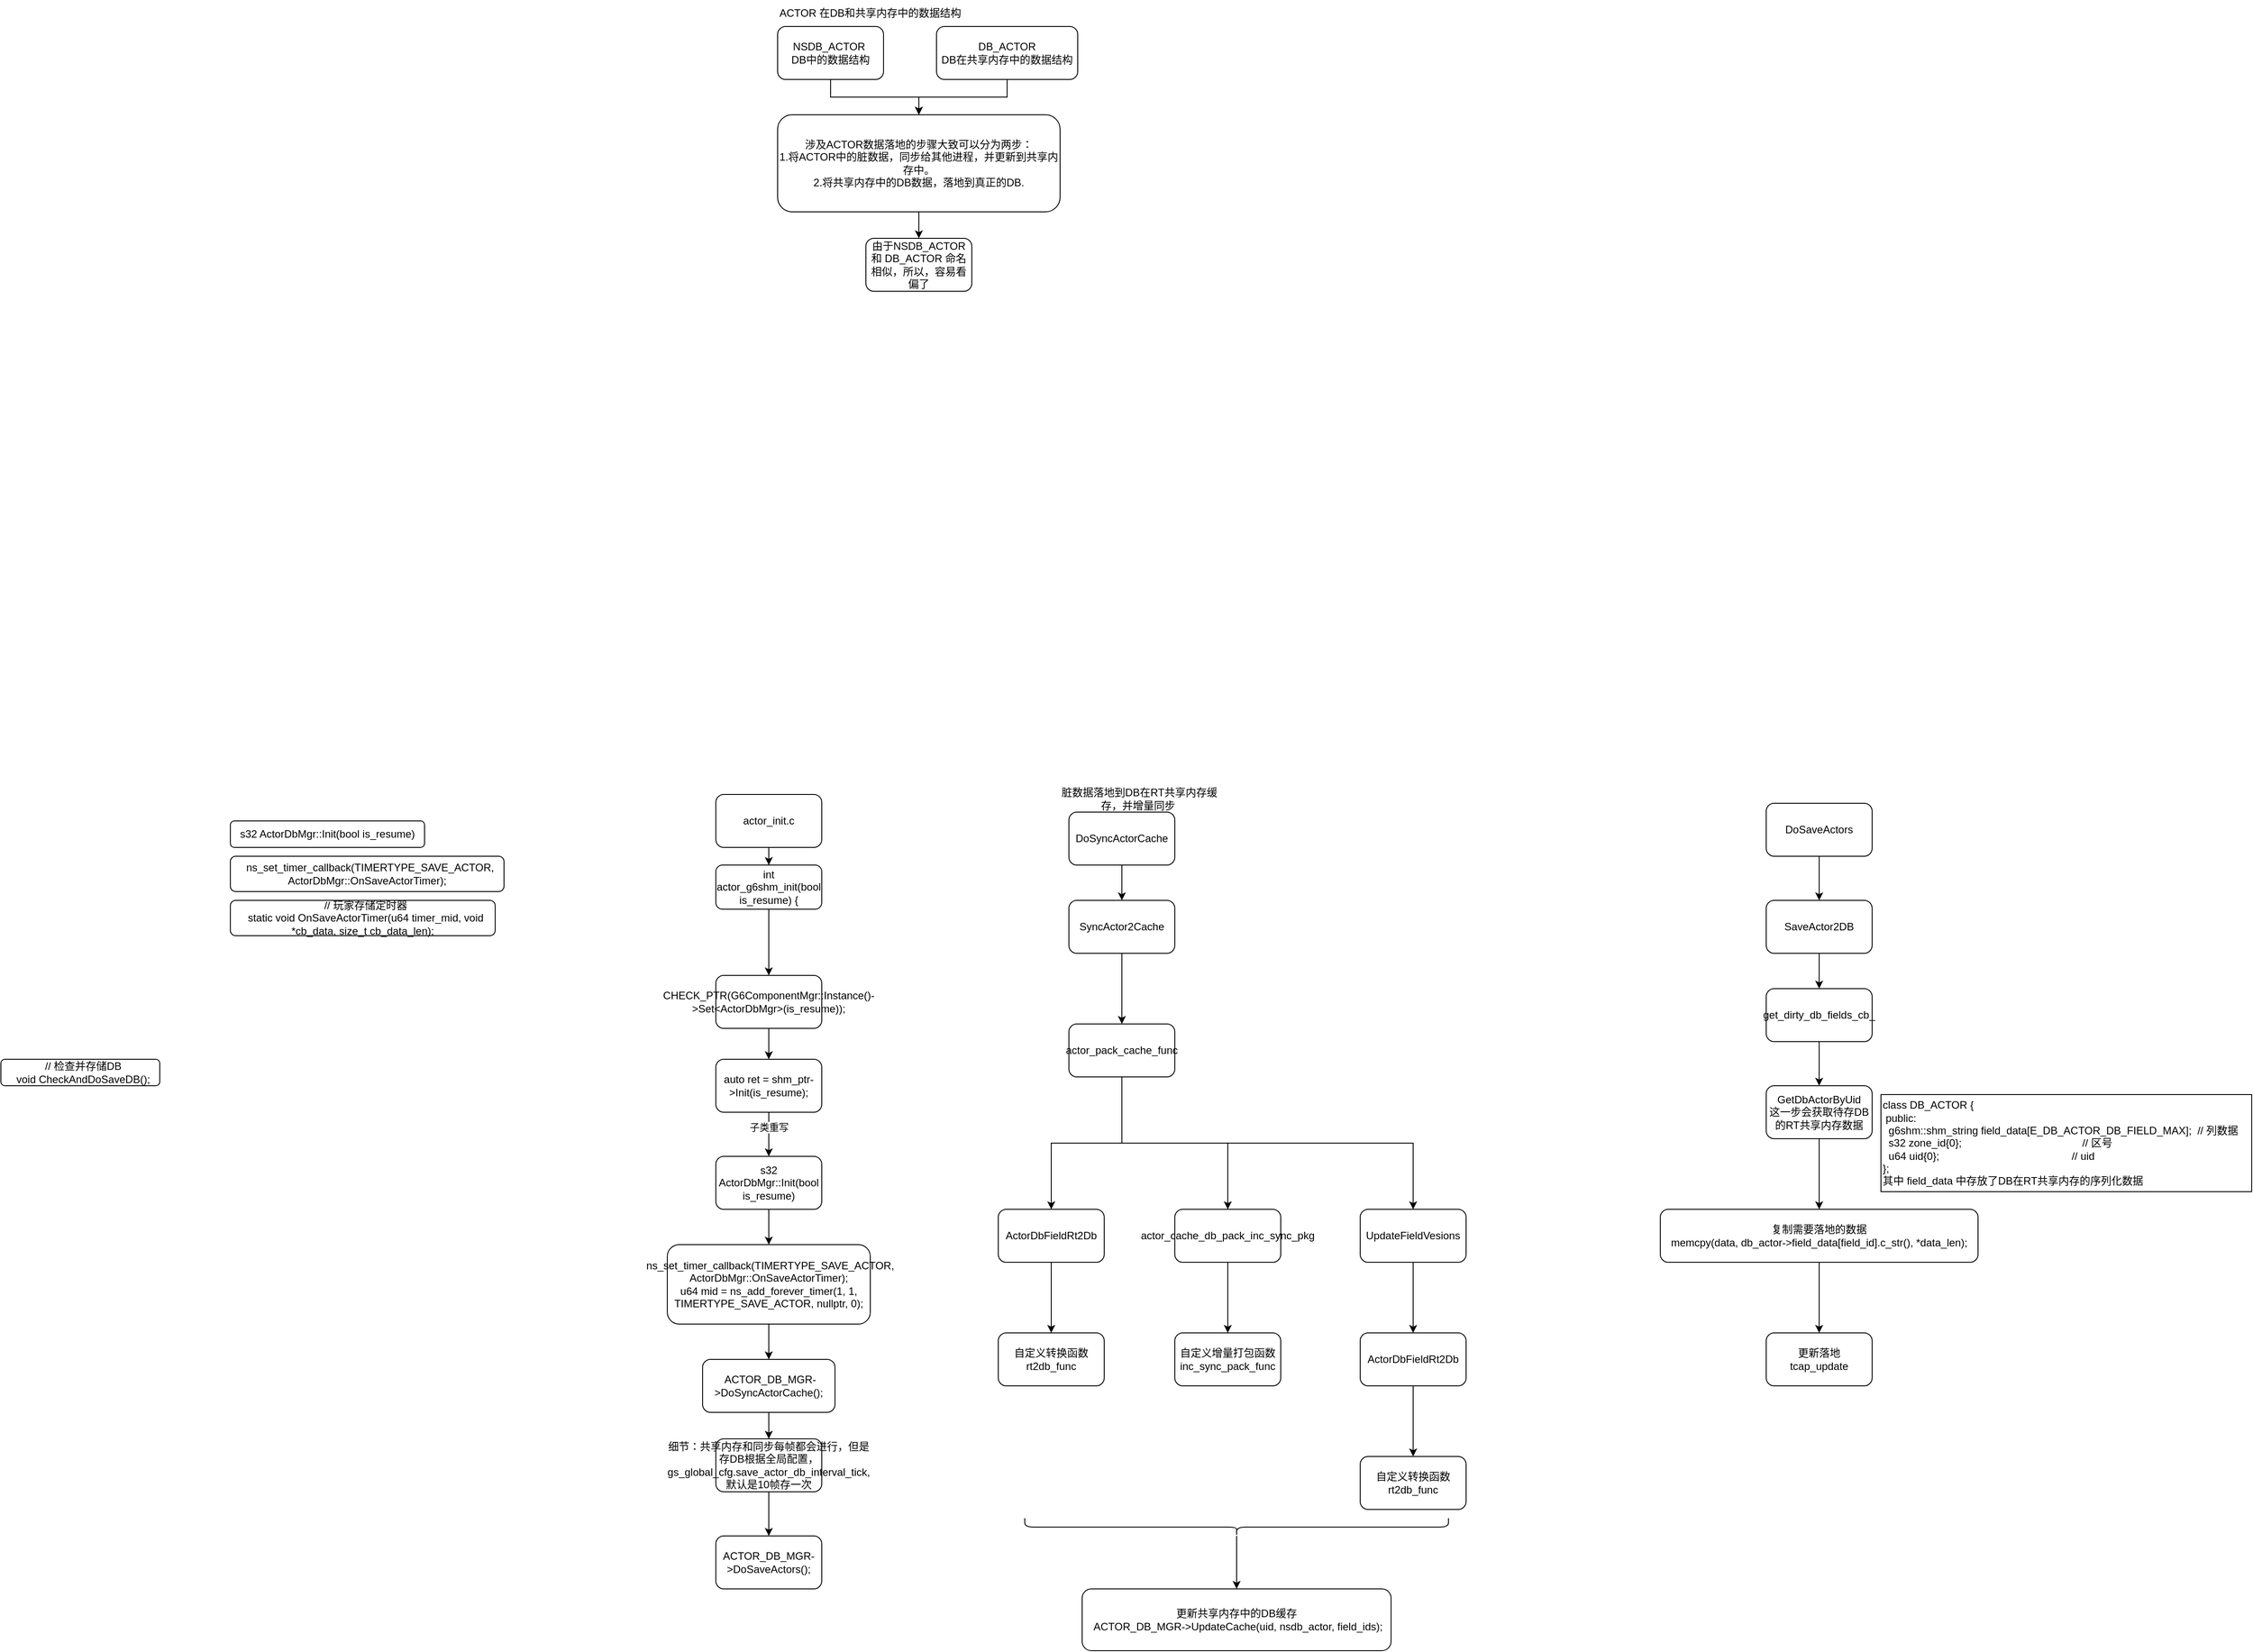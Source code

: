 <mxfile version="26.0.6">
  <diagram name="第 1 页" id="8cFtf-UiOnAKoCmu1fZL">
    <mxGraphModel dx="891" dy="2829" grid="1" gridSize="10" guides="1" tooltips="1" connect="1" arrows="1" fold="1" page="1" pageScale="1" pageWidth="827" pageHeight="1169" math="0" shadow="0">
      <root>
        <mxCell id="0" />
        <mxCell id="1" parent="0" />
        <mxCell id="C0QmIfeoY1ldJ2bSpZcB-1" value="&lt;div&gt;&amp;nbsp; // 检查并存储DB&lt;/div&gt;&lt;div&gt;&amp;nbsp; void CheckAndDoSaveDB();&lt;/div&gt;" style="rounded=1;whiteSpace=wrap;html=1;" vertex="1" parent="1">
          <mxGeometry x="90" y="300" width="180" height="30" as="geometry" />
        </mxCell>
        <mxCell id="C0QmIfeoY1ldJ2bSpZcB-2" value="&lt;div&gt;&amp;nbsp; // 玩家存储定时器&lt;/div&gt;&lt;div&gt;&amp;nbsp; static void OnSaveActorTimer(u64 timer_mid, void *cb_data, size_t cb_data_len);&lt;/div&gt;" style="rounded=1;whiteSpace=wrap;html=1;" vertex="1" parent="1">
          <mxGeometry x="350" y="120" width="300" height="40" as="geometry" />
        </mxCell>
        <mxCell id="C0QmIfeoY1ldJ2bSpZcB-3" value="&lt;div&gt;&lt;span style=&quot;background-color: transparent; color: light-dark(rgb(0, 0, 0), rgb(255, 255, 255));&quot;&gt;&amp;nbsp; ns_set_timer_callback(TIMERTYPE_SAVE_ACTOR, ActorDbMgr::OnSaveActorTimer);&lt;/span&gt;&lt;/div&gt;" style="rounded=1;whiteSpace=wrap;html=1;" vertex="1" parent="1">
          <mxGeometry x="350" y="70" width="310" height="40" as="geometry" />
        </mxCell>
        <mxCell id="C0QmIfeoY1ldJ2bSpZcB-4" value="s32 ActorDbMgr::Init(bool is_resume)" style="rounded=1;whiteSpace=wrap;html=1;" vertex="1" parent="1">
          <mxGeometry x="350" y="30" width="220" height="30" as="geometry" />
        </mxCell>
        <mxCell id="C0QmIfeoY1ldJ2bSpZcB-7" value="" style="edgeStyle=orthogonalEdgeStyle;rounded=0;orthogonalLoop=1;jettySize=auto;html=1;" edge="1" parent="1" source="C0QmIfeoY1ldJ2bSpZcB-5" target="C0QmIfeoY1ldJ2bSpZcB-6">
          <mxGeometry relative="1" as="geometry" />
        </mxCell>
        <mxCell id="C0QmIfeoY1ldJ2bSpZcB-5" value="actor_init.c" style="rounded=1;whiteSpace=wrap;html=1;" vertex="1" parent="1">
          <mxGeometry x="900" width="120" height="60" as="geometry" />
        </mxCell>
        <mxCell id="C0QmIfeoY1ldJ2bSpZcB-9" value="" style="edgeStyle=orthogonalEdgeStyle;rounded=0;orthogonalLoop=1;jettySize=auto;html=1;" edge="1" parent="1" source="C0QmIfeoY1ldJ2bSpZcB-6" target="C0QmIfeoY1ldJ2bSpZcB-8">
          <mxGeometry relative="1" as="geometry" />
        </mxCell>
        <mxCell id="C0QmIfeoY1ldJ2bSpZcB-6" value="int actor_g6shm_init(bool is_resume) {" style="whiteSpace=wrap;html=1;rounded=1;" vertex="1" parent="1">
          <mxGeometry x="900" y="80" width="120" height="50" as="geometry" />
        </mxCell>
        <mxCell id="C0QmIfeoY1ldJ2bSpZcB-11" value="" style="edgeStyle=orthogonalEdgeStyle;rounded=0;orthogonalLoop=1;jettySize=auto;html=1;" edge="1" parent="1" source="C0QmIfeoY1ldJ2bSpZcB-8" target="C0QmIfeoY1ldJ2bSpZcB-10">
          <mxGeometry relative="1" as="geometry" />
        </mxCell>
        <mxCell id="C0QmIfeoY1ldJ2bSpZcB-8" value="CHECK_PTR(G6ComponentMgr::Instance()-&amp;gt;Set&amp;lt;ActorDbMgr&amp;gt;(is_resume));" style="whiteSpace=wrap;html=1;rounded=1;" vertex="1" parent="1">
          <mxGeometry x="900" y="205" width="120" height="60" as="geometry" />
        </mxCell>
        <mxCell id="C0QmIfeoY1ldJ2bSpZcB-13" value="" style="edgeStyle=orthogonalEdgeStyle;rounded=0;orthogonalLoop=1;jettySize=auto;html=1;" edge="1" parent="1" source="C0QmIfeoY1ldJ2bSpZcB-10" target="C0QmIfeoY1ldJ2bSpZcB-12">
          <mxGeometry relative="1" as="geometry" />
        </mxCell>
        <mxCell id="C0QmIfeoY1ldJ2bSpZcB-14" value="子类重写" style="edgeLabel;html=1;align=center;verticalAlign=middle;resizable=0;points=[];" vertex="1" connectable="0" parent="C0QmIfeoY1ldJ2bSpZcB-13">
          <mxGeometry x="-0.341" relative="1" as="geometry">
            <mxPoint as="offset" />
          </mxGeometry>
        </mxCell>
        <mxCell id="C0QmIfeoY1ldJ2bSpZcB-10" value="auto ret = shm_ptr-&amp;gt;Init(is_resume);" style="whiteSpace=wrap;html=1;rounded=1;" vertex="1" parent="1">
          <mxGeometry x="900" y="300" width="120" height="60" as="geometry" />
        </mxCell>
        <mxCell id="C0QmIfeoY1ldJ2bSpZcB-16" value="" style="edgeStyle=orthogonalEdgeStyle;rounded=0;orthogonalLoop=1;jettySize=auto;html=1;" edge="1" parent="1" source="C0QmIfeoY1ldJ2bSpZcB-12" target="C0QmIfeoY1ldJ2bSpZcB-15">
          <mxGeometry relative="1" as="geometry" />
        </mxCell>
        <mxCell id="C0QmIfeoY1ldJ2bSpZcB-12" value="s32 ActorDbMgr::Init(bool is_resume)" style="whiteSpace=wrap;html=1;rounded=1;" vertex="1" parent="1">
          <mxGeometry x="900" y="410" width="120" height="60" as="geometry" />
        </mxCell>
        <mxCell id="C0QmIfeoY1ldJ2bSpZcB-18" value="" style="edgeStyle=orthogonalEdgeStyle;rounded=0;orthogonalLoop=1;jettySize=auto;html=1;" edge="1" parent="1" source="C0QmIfeoY1ldJ2bSpZcB-15" target="C0QmIfeoY1ldJ2bSpZcB-17">
          <mxGeometry relative="1" as="geometry" />
        </mxCell>
        <mxCell id="C0QmIfeoY1ldJ2bSpZcB-15" value="&amp;nbsp;ns_set_timer_callback(TIMERTYPE_SAVE_ACTOR, ActorDbMgr::OnSaveActorTimer);&lt;div&gt;u64 mid = ns_add_forever_timer(1, 1, TIMERTYPE_SAVE_ACTOR, nullptr, 0);&lt;/div&gt;" style="whiteSpace=wrap;html=1;rounded=1;" vertex="1" parent="1">
          <mxGeometry x="845" y="510" width="230" height="90" as="geometry" />
        </mxCell>
        <mxCell id="C0QmIfeoY1ldJ2bSpZcB-22" style="edgeStyle=orthogonalEdgeStyle;rounded=0;orthogonalLoop=1;jettySize=auto;html=1;entryX=0.5;entryY=0;entryDx=0;entryDy=0;" edge="1" parent="1" source="C0QmIfeoY1ldJ2bSpZcB-17" target="C0QmIfeoY1ldJ2bSpZcB-21">
          <mxGeometry relative="1" as="geometry" />
        </mxCell>
        <mxCell id="C0QmIfeoY1ldJ2bSpZcB-17" value="&amp;nbsp;ACTOR_DB_MGR-&amp;gt;DoSyncActorCache();" style="whiteSpace=wrap;html=1;rounded=1;" vertex="1" parent="1">
          <mxGeometry x="885" y="640" width="150" height="60" as="geometry" />
        </mxCell>
        <mxCell id="C0QmIfeoY1ldJ2bSpZcB-19" value="&lt;div&gt;&lt;span style=&quot;background-color: transparent; color: light-dark(rgb(0, 0, 0), rgb(255, 255, 255));&quot;&gt;ACTOR_DB_MGR-&amp;gt;DoSaveActors();&lt;/span&gt;&lt;/div&gt;" style="whiteSpace=wrap;html=1;rounded=1;" vertex="1" parent="1">
          <mxGeometry x="900" y="840" width="120" height="60" as="geometry" />
        </mxCell>
        <mxCell id="C0QmIfeoY1ldJ2bSpZcB-23" style="edgeStyle=orthogonalEdgeStyle;rounded=0;orthogonalLoop=1;jettySize=auto;html=1;exitX=0.5;exitY=1;exitDx=0;exitDy=0;entryX=0.5;entryY=0;entryDx=0;entryDy=0;" edge="1" parent="1" source="C0QmIfeoY1ldJ2bSpZcB-21" target="C0QmIfeoY1ldJ2bSpZcB-19">
          <mxGeometry relative="1" as="geometry" />
        </mxCell>
        <mxCell id="C0QmIfeoY1ldJ2bSpZcB-21" value="细节：共享内存和同步每帧都会进行，但是存DB根据全局配置，gs_global_cfg.save_actor_db_interval_tick,默认是10帧存一次" style="rounded=1;whiteSpace=wrap;html=1;" vertex="1" parent="1">
          <mxGeometry x="900" y="730" width="120" height="60" as="geometry" />
        </mxCell>
        <mxCell id="C0QmIfeoY1ldJ2bSpZcB-27" value="" style="edgeStyle=orthogonalEdgeStyle;rounded=0;orthogonalLoop=1;jettySize=auto;html=1;" edge="1" parent="1" source="C0QmIfeoY1ldJ2bSpZcB-24" target="C0QmIfeoY1ldJ2bSpZcB-26">
          <mxGeometry relative="1" as="geometry" />
        </mxCell>
        <mxCell id="C0QmIfeoY1ldJ2bSpZcB-24" value="DoSyncActorCache" style="rounded=1;whiteSpace=wrap;html=1;" vertex="1" parent="1">
          <mxGeometry x="1300" y="20" width="120" height="60" as="geometry" />
        </mxCell>
        <mxCell id="C0QmIfeoY1ldJ2bSpZcB-47" value="" style="edgeStyle=orthogonalEdgeStyle;rounded=0;orthogonalLoop=1;jettySize=auto;html=1;" edge="1" parent="1" source="C0QmIfeoY1ldJ2bSpZcB-25" target="C0QmIfeoY1ldJ2bSpZcB-46">
          <mxGeometry relative="1" as="geometry" />
        </mxCell>
        <mxCell id="C0QmIfeoY1ldJ2bSpZcB-25" value="DoSaveActors" style="rounded=1;whiteSpace=wrap;html=1;" vertex="1" parent="1">
          <mxGeometry x="2090" y="10" width="120" height="60" as="geometry" />
        </mxCell>
        <mxCell id="C0QmIfeoY1ldJ2bSpZcB-29" value="" style="edgeStyle=orthogonalEdgeStyle;rounded=0;orthogonalLoop=1;jettySize=auto;html=1;" edge="1" parent="1" source="C0QmIfeoY1ldJ2bSpZcB-26" target="C0QmIfeoY1ldJ2bSpZcB-28">
          <mxGeometry relative="1" as="geometry" />
        </mxCell>
        <mxCell id="C0QmIfeoY1ldJ2bSpZcB-26" value="SyncActor2Cache" style="whiteSpace=wrap;html=1;rounded=1;" vertex="1" parent="1">
          <mxGeometry x="1300" y="120" width="120" height="60" as="geometry" />
        </mxCell>
        <mxCell id="C0QmIfeoY1ldJ2bSpZcB-31" value="" style="edgeStyle=orthogonalEdgeStyle;rounded=0;orthogonalLoop=1;jettySize=auto;html=1;" edge="1" parent="1" source="C0QmIfeoY1ldJ2bSpZcB-28" target="C0QmIfeoY1ldJ2bSpZcB-30">
          <mxGeometry relative="1" as="geometry" />
        </mxCell>
        <mxCell id="C0QmIfeoY1ldJ2bSpZcB-43" style="edgeStyle=orthogonalEdgeStyle;rounded=0;orthogonalLoop=1;jettySize=auto;html=1;entryX=0.5;entryY=0;entryDx=0;entryDy=0;" edge="1" parent="1" source="C0QmIfeoY1ldJ2bSpZcB-28" target="C0QmIfeoY1ldJ2bSpZcB-32">
          <mxGeometry relative="1" as="geometry" />
        </mxCell>
        <mxCell id="C0QmIfeoY1ldJ2bSpZcB-44" style="edgeStyle=orthogonalEdgeStyle;rounded=0;orthogonalLoop=1;jettySize=auto;html=1;exitX=0.5;exitY=1;exitDx=0;exitDy=0;" edge="1" parent="1" source="C0QmIfeoY1ldJ2bSpZcB-28" target="C0QmIfeoY1ldJ2bSpZcB-38">
          <mxGeometry relative="1" as="geometry" />
        </mxCell>
        <mxCell id="C0QmIfeoY1ldJ2bSpZcB-28" value="actor_pack_cache_func" style="whiteSpace=wrap;html=1;rounded=1;" vertex="1" parent="1">
          <mxGeometry x="1300" y="260" width="120" height="60" as="geometry" />
        </mxCell>
        <mxCell id="C0QmIfeoY1ldJ2bSpZcB-37" value="" style="edgeStyle=orthogonalEdgeStyle;rounded=0;orthogonalLoop=1;jettySize=auto;html=1;" edge="1" parent="1" source="C0QmIfeoY1ldJ2bSpZcB-30" target="C0QmIfeoY1ldJ2bSpZcB-36">
          <mxGeometry relative="1" as="geometry" />
        </mxCell>
        <mxCell id="C0QmIfeoY1ldJ2bSpZcB-30" value="ActorDbFieldRt2Db" style="whiteSpace=wrap;html=1;rounded=1;" vertex="1" parent="1">
          <mxGeometry x="1220" y="470" width="120" height="60" as="geometry" />
        </mxCell>
        <mxCell id="C0QmIfeoY1ldJ2bSpZcB-35" value="" style="edgeStyle=orthogonalEdgeStyle;rounded=0;orthogonalLoop=1;jettySize=auto;html=1;" edge="1" parent="1" source="C0QmIfeoY1ldJ2bSpZcB-32" target="C0QmIfeoY1ldJ2bSpZcB-34">
          <mxGeometry relative="1" as="geometry" />
        </mxCell>
        <mxCell id="C0QmIfeoY1ldJ2bSpZcB-32" value="actor_cache_db_pack_inc_sync_pkg" style="whiteSpace=wrap;html=1;rounded=1;" vertex="1" parent="1">
          <mxGeometry x="1420" y="470" width="120" height="60" as="geometry" />
        </mxCell>
        <mxCell id="C0QmIfeoY1ldJ2bSpZcB-34" value="&lt;div&gt;自定义增量打包函数&lt;/div&gt;inc_sync_pack_func" style="whiteSpace=wrap;html=1;rounded=1;" vertex="1" parent="1">
          <mxGeometry x="1420" y="610" width="120" height="60" as="geometry" />
        </mxCell>
        <mxCell id="C0QmIfeoY1ldJ2bSpZcB-36" value="&lt;div&gt;自定义转换函数&lt;/div&gt;rt2db_func" style="whiteSpace=wrap;html=1;rounded=1;" vertex="1" parent="1">
          <mxGeometry x="1220" y="610" width="120" height="60" as="geometry" />
        </mxCell>
        <mxCell id="C0QmIfeoY1ldJ2bSpZcB-40" value="" style="edgeStyle=orthogonalEdgeStyle;rounded=0;orthogonalLoop=1;jettySize=auto;html=1;" edge="1" parent="1" source="C0QmIfeoY1ldJ2bSpZcB-38" target="C0QmIfeoY1ldJ2bSpZcB-39">
          <mxGeometry relative="1" as="geometry" />
        </mxCell>
        <mxCell id="C0QmIfeoY1ldJ2bSpZcB-38" value="UpdateFieldVesions" style="rounded=1;whiteSpace=wrap;html=1;" vertex="1" parent="1">
          <mxGeometry x="1630" y="470" width="120" height="60" as="geometry" />
        </mxCell>
        <mxCell id="C0QmIfeoY1ldJ2bSpZcB-42" value="" style="edgeStyle=orthogonalEdgeStyle;rounded=0;orthogonalLoop=1;jettySize=auto;html=1;" edge="1" parent="1" source="C0QmIfeoY1ldJ2bSpZcB-39" target="C0QmIfeoY1ldJ2bSpZcB-41">
          <mxGeometry relative="1" as="geometry" />
        </mxCell>
        <mxCell id="C0QmIfeoY1ldJ2bSpZcB-39" value="ActorDbFieldRt2Db" style="whiteSpace=wrap;html=1;rounded=1;" vertex="1" parent="1">
          <mxGeometry x="1630" y="610" width="120" height="60" as="geometry" />
        </mxCell>
        <mxCell id="C0QmIfeoY1ldJ2bSpZcB-41" value="&lt;div&gt;自定义转换函数&lt;/div&gt;rt2db_func" style="whiteSpace=wrap;html=1;rounded=1;" vertex="1" parent="1">
          <mxGeometry x="1630" y="750" width="120" height="60" as="geometry" />
        </mxCell>
        <mxCell id="C0QmIfeoY1ldJ2bSpZcB-45" value="脏数据落地到DB在RT共享内存缓存，并增量同步&amp;nbsp;" style="text;html=1;align=center;verticalAlign=middle;whiteSpace=wrap;rounded=0;" vertex="1" parent="1">
          <mxGeometry x="1290" y="-10" width="180" height="30" as="geometry" />
        </mxCell>
        <mxCell id="C0QmIfeoY1ldJ2bSpZcB-49" value="" style="edgeStyle=orthogonalEdgeStyle;rounded=0;orthogonalLoop=1;jettySize=auto;html=1;" edge="1" parent="1" source="C0QmIfeoY1ldJ2bSpZcB-46" target="C0QmIfeoY1ldJ2bSpZcB-48">
          <mxGeometry relative="1" as="geometry" />
        </mxCell>
        <mxCell id="C0QmIfeoY1ldJ2bSpZcB-46" value="SaveActor2DB" style="whiteSpace=wrap;html=1;rounded=1;" vertex="1" parent="1">
          <mxGeometry x="2090" y="120" width="120" height="60" as="geometry" />
        </mxCell>
        <mxCell id="C0QmIfeoY1ldJ2bSpZcB-51" value="" style="edgeStyle=orthogonalEdgeStyle;rounded=0;orthogonalLoop=1;jettySize=auto;html=1;" edge="1" parent="1" source="C0QmIfeoY1ldJ2bSpZcB-48" target="C0QmIfeoY1ldJ2bSpZcB-50">
          <mxGeometry relative="1" as="geometry" />
        </mxCell>
        <mxCell id="C0QmIfeoY1ldJ2bSpZcB-48" value="get_dirty_db_fields_cb_" style="whiteSpace=wrap;html=1;rounded=1;" vertex="1" parent="1">
          <mxGeometry x="2090" y="220" width="120" height="60" as="geometry" />
        </mxCell>
        <mxCell id="C0QmIfeoY1ldJ2bSpZcB-53" value="" style="edgeStyle=orthogonalEdgeStyle;rounded=0;orthogonalLoop=1;jettySize=auto;html=1;" edge="1" parent="1" source="C0QmIfeoY1ldJ2bSpZcB-50" target="C0QmIfeoY1ldJ2bSpZcB-52">
          <mxGeometry relative="1" as="geometry" />
        </mxCell>
        <mxCell id="C0QmIfeoY1ldJ2bSpZcB-50" value="GetDbActorByUid&lt;div&gt;这一步会获取待存DB的RT共享内存数据&lt;/div&gt;" style="whiteSpace=wrap;html=1;rounded=1;" vertex="1" parent="1">
          <mxGeometry x="2090" y="330" width="120" height="60" as="geometry" />
        </mxCell>
        <mxCell id="C0QmIfeoY1ldJ2bSpZcB-55" value="" style="edgeStyle=orthogonalEdgeStyle;rounded=0;orthogonalLoop=1;jettySize=auto;html=1;" edge="1" parent="1" source="C0QmIfeoY1ldJ2bSpZcB-52" target="C0QmIfeoY1ldJ2bSpZcB-54">
          <mxGeometry relative="1" as="geometry" />
        </mxCell>
        <mxCell id="C0QmIfeoY1ldJ2bSpZcB-52" value="&lt;div&gt;复制需要落地的数据&lt;/div&gt;memcpy(data, db_actor-&amp;gt;field_data[field_id].c_str(), *data_len);" style="whiteSpace=wrap;html=1;rounded=1;" vertex="1" parent="1">
          <mxGeometry x="1970" y="470" width="360" height="60" as="geometry" />
        </mxCell>
        <mxCell id="C0QmIfeoY1ldJ2bSpZcB-54" value="&lt;div&gt;更新落地&lt;/div&gt;tcap_update" style="whiteSpace=wrap;html=1;rounded=1;" vertex="1" parent="1">
          <mxGeometry x="2090" y="610" width="120" height="60" as="geometry" />
        </mxCell>
        <mxCell id="C0QmIfeoY1ldJ2bSpZcB-56" value="&lt;div&gt;class DB_ACTOR {&lt;/div&gt;&lt;div&gt;&amp;nbsp;public:&lt;/div&gt;&lt;div&gt;&amp;nbsp; g6shm::shm_string field_data[E_DB_ACTOR_DB_FIELD_MAX];&amp;nbsp; // 列数据&lt;/div&gt;&lt;div&gt;&amp;nbsp; s32 zone_id{0};&amp;nbsp; &amp;nbsp; &amp;nbsp; &amp;nbsp; &amp;nbsp; &amp;nbsp; &amp;nbsp; &amp;nbsp; &amp;nbsp; &amp;nbsp; &amp;nbsp; &amp;nbsp; &amp;nbsp; &amp;nbsp; &amp;nbsp; &amp;nbsp; &amp;nbsp; &amp;nbsp; &amp;nbsp; &amp;nbsp; &amp;nbsp;// 区号&lt;/div&gt;&lt;div&gt;&amp;nbsp; u64 uid{0};&amp;nbsp; &amp;nbsp; &amp;nbsp; &amp;nbsp; &amp;nbsp; &amp;nbsp; &amp;nbsp; &amp;nbsp; &amp;nbsp; &amp;nbsp; &amp;nbsp; &amp;nbsp; &amp;nbsp; &amp;nbsp; &amp;nbsp; &amp;nbsp; &amp;nbsp; &amp;nbsp; &amp;nbsp; &amp;nbsp; &amp;nbsp; &amp;nbsp; &amp;nbsp;// uid&lt;/div&gt;&lt;div&gt;};&lt;/div&gt;&lt;div&gt;其中 field_data 中存放了DB在RT共享内存的序列化数据&lt;/div&gt;" style="rounded=0;whiteSpace=wrap;html=1;align=left;" vertex="1" parent="1">
          <mxGeometry x="2220" y="340" width="420" height="110" as="geometry" />
        </mxCell>
        <mxCell id="C0QmIfeoY1ldJ2bSpZcB-57" value="&lt;div&gt;更新共享内存中的DB缓存&lt;/div&gt;&amp;nbsp;ACTOR_DB_MGR-&amp;gt;UpdateCache(uid, nsdb_actor, field_ids);" style="rounded=1;whiteSpace=wrap;html=1;" vertex="1" parent="1">
          <mxGeometry x="1315" y="900" width="350" height="70" as="geometry" />
        </mxCell>
        <mxCell id="C0QmIfeoY1ldJ2bSpZcB-60" style="edgeStyle=orthogonalEdgeStyle;rounded=0;orthogonalLoop=1;jettySize=auto;html=1;entryX=0.5;entryY=0;entryDx=0;entryDy=0;" edge="1" parent="1" source="C0QmIfeoY1ldJ2bSpZcB-58" target="C0QmIfeoY1ldJ2bSpZcB-57">
          <mxGeometry relative="1" as="geometry" />
        </mxCell>
        <mxCell id="C0QmIfeoY1ldJ2bSpZcB-58" value="" style="shape=curlyBracket;whiteSpace=wrap;html=1;rounded=1;flipH=1;labelPosition=right;verticalLabelPosition=middle;align=left;verticalAlign=middle;direction=north;" vertex="1" parent="1">
          <mxGeometry x="1250" y="820" width="480" height="20" as="geometry" />
        </mxCell>
        <mxCell id="C0QmIfeoY1ldJ2bSpZcB-61" value="ACTOR 在DB和共享内存中的数据结构" style="text;html=1;align=center;verticalAlign=middle;whiteSpace=wrap;rounded=0;" vertex="1" parent="1">
          <mxGeometry x="960" y="-900" width="230" height="30" as="geometry" />
        </mxCell>
        <mxCell id="C0QmIfeoY1ldJ2bSpZcB-65" style="edgeStyle=orthogonalEdgeStyle;rounded=0;orthogonalLoop=1;jettySize=auto;html=1;exitX=0.5;exitY=1;exitDx=0;exitDy=0;" edge="1" parent="1" source="C0QmIfeoY1ldJ2bSpZcB-62" target="C0QmIfeoY1ldJ2bSpZcB-64">
          <mxGeometry relative="1" as="geometry" />
        </mxCell>
        <mxCell id="C0QmIfeoY1ldJ2bSpZcB-62" value="NSDB_ACTOR&amp;nbsp;&lt;div&gt;DB中的数据结构&lt;/div&gt;" style="rounded=1;whiteSpace=wrap;html=1;" vertex="1" parent="1">
          <mxGeometry x="970" y="-870" width="120" height="60" as="geometry" />
        </mxCell>
        <mxCell id="C0QmIfeoY1ldJ2bSpZcB-66" style="edgeStyle=orthogonalEdgeStyle;rounded=0;orthogonalLoop=1;jettySize=auto;html=1;entryX=0.5;entryY=0;entryDx=0;entryDy=0;" edge="1" parent="1" source="C0QmIfeoY1ldJ2bSpZcB-63" target="C0QmIfeoY1ldJ2bSpZcB-64">
          <mxGeometry relative="1" as="geometry" />
        </mxCell>
        <mxCell id="C0QmIfeoY1ldJ2bSpZcB-63" value="DB_ACTOR&lt;div&gt;DB在共享内存中的数据结构&lt;/div&gt;" style="rounded=1;whiteSpace=wrap;html=1;" vertex="1" parent="1">
          <mxGeometry x="1150" y="-870" width="160" height="60" as="geometry" />
        </mxCell>
        <mxCell id="C0QmIfeoY1ldJ2bSpZcB-68" style="edgeStyle=orthogonalEdgeStyle;rounded=0;orthogonalLoop=1;jettySize=auto;html=1;entryX=0.5;entryY=0;entryDx=0;entryDy=0;" edge="1" parent="1" source="C0QmIfeoY1ldJ2bSpZcB-64" target="C0QmIfeoY1ldJ2bSpZcB-67">
          <mxGeometry relative="1" as="geometry" />
        </mxCell>
        <mxCell id="C0QmIfeoY1ldJ2bSpZcB-64" value="涉及ACTOR数据落地的步骤大致可以分为两步：&lt;div&gt;1.将ACTOR中的脏数据，同步给其他进程，并更新到共享内存中。&lt;/div&gt;&lt;div&gt;2.将共享内存中的DB数据，落地到真正的DB.&lt;/div&gt;" style="rounded=1;whiteSpace=wrap;html=1;" vertex="1" parent="1">
          <mxGeometry x="970" y="-770" width="320" height="110" as="geometry" />
        </mxCell>
        <mxCell id="C0QmIfeoY1ldJ2bSpZcB-67" value="由于NSDB_ACTOR 和 DB_ACTOR 命名相似，所以，容易看偏了" style="rounded=1;whiteSpace=wrap;html=1;" vertex="1" parent="1">
          <mxGeometry x="1070" y="-630" width="120" height="60" as="geometry" />
        </mxCell>
      </root>
    </mxGraphModel>
  </diagram>
</mxfile>
